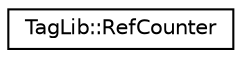 digraph "Graphical Class Hierarchy"
{
  edge [fontname="Helvetica",fontsize="10",labelfontname="Helvetica",labelfontsize="10"];
  node [fontname="Helvetica",fontsize="10",shape=record];
  rankdir="LR";
  Node1 [label="TagLib::RefCounter",height=0.2,width=0.4,color="black", fillcolor="white", style="filled",URL="$class_tag_lib_1_1_ref_counter.html"];
}
